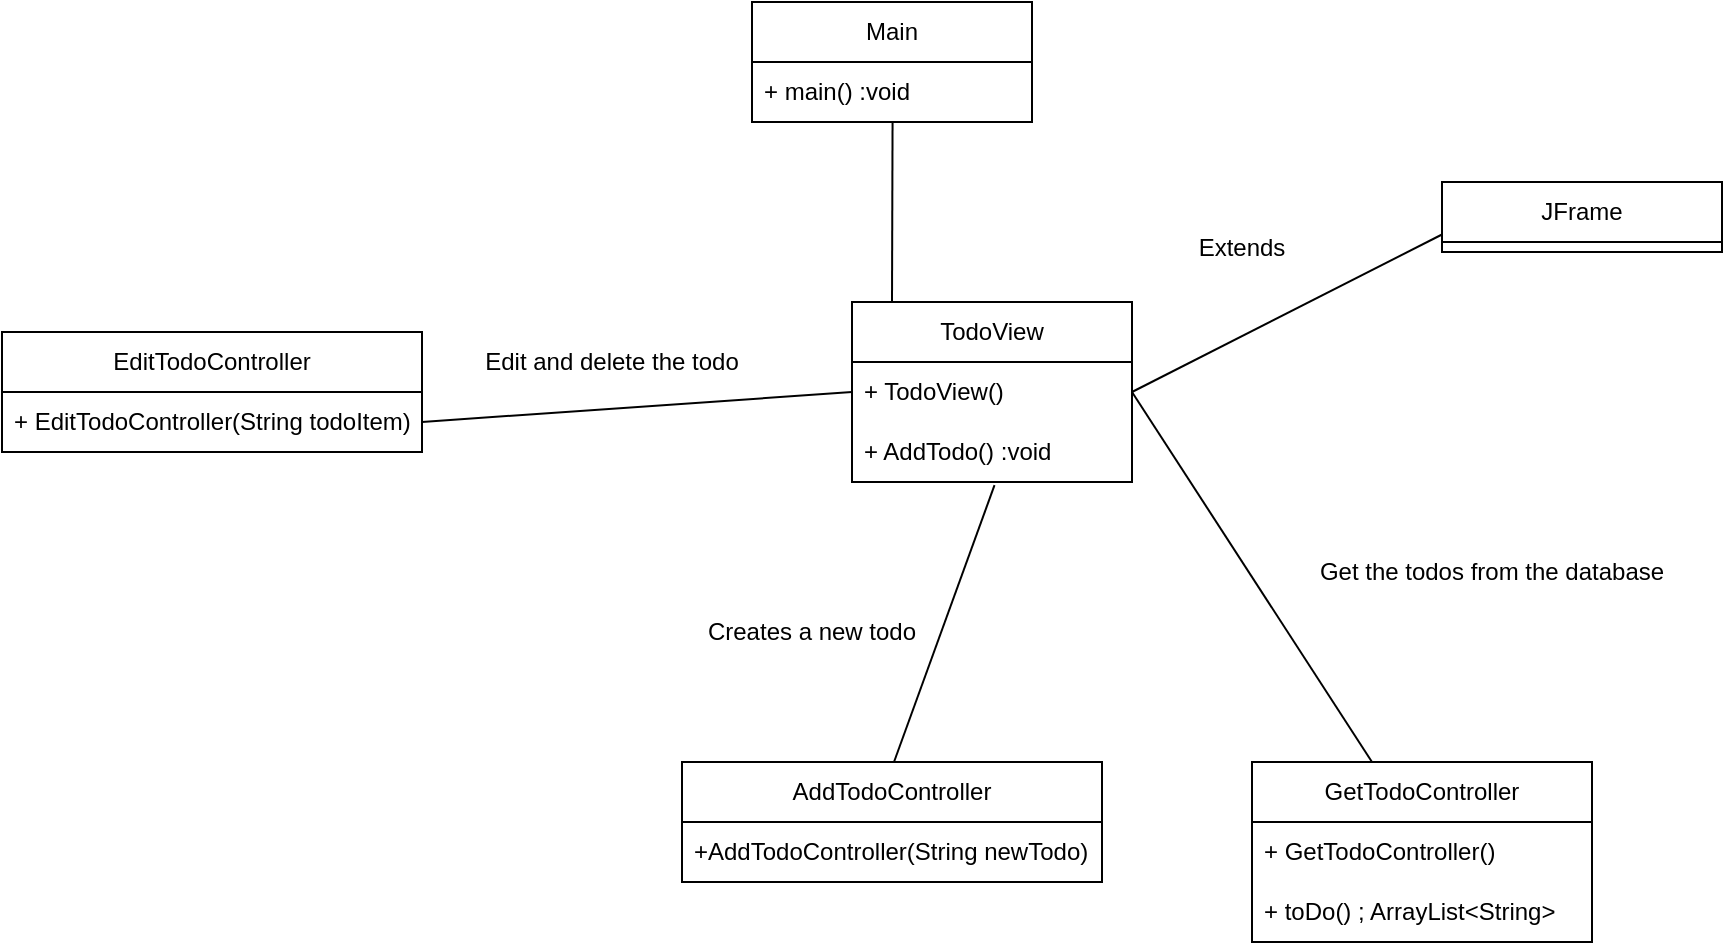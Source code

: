 <mxfile version="22.0.3" type="device">
  <diagram name="Page-1" id="i15dnTq9b2FkQtx9Ga0j">
    <mxGraphModel dx="1925" dy="518" grid="1" gridSize="10" guides="1" tooltips="1" connect="1" arrows="1" fold="1" page="1" pageScale="1" pageWidth="850" pageHeight="1400" math="0" shadow="0">
      <root>
        <mxCell id="0" />
        <mxCell id="1" parent="0" />
        <mxCell id="gpFWdCKPLwGtMXlVF0zO-1" value="Main" style="swimlane;fontStyle=0;childLayout=stackLayout;horizontal=1;startSize=30;horizontalStack=0;resizeParent=1;resizeParentMax=0;resizeLast=0;collapsible=1;marginBottom=0;whiteSpace=wrap;html=1;" parent="1" vertex="1">
          <mxGeometry x="305" y="60" width="140" height="60" as="geometry" />
        </mxCell>
        <mxCell id="gpFWdCKPLwGtMXlVF0zO-4" value="+ main() :void" style="text;strokeColor=none;fillColor=none;align=left;verticalAlign=middle;spacingLeft=4;spacingRight=4;overflow=hidden;points=[[0,0.5],[1,0.5]];portConstraint=eastwest;rotatable=0;whiteSpace=wrap;html=1;" parent="gpFWdCKPLwGtMXlVF0zO-1" vertex="1">
          <mxGeometry y="30" width="140" height="30" as="geometry" />
        </mxCell>
        <mxCell id="gpFWdCKPLwGtMXlVF0zO-5" value="" style="endArrow=none;html=1;rounded=0;entryX=0.504;entryY=0.952;entryDx=0;entryDy=0;entryPerimeter=0;" parent="1" edge="1">
          <mxGeometry width="50" height="50" relative="1" as="geometry">
            <mxPoint x="375" y="210" as="sourcePoint" />
            <mxPoint x="375.28" y="120" as="targetPoint" />
          </mxGeometry>
        </mxCell>
        <mxCell id="gpFWdCKPLwGtMXlVF0zO-6" value="TodoView" style="swimlane;fontStyle=0;childLayout=stackLayout;horizontal=1;startSize=30;horizontalStack=0;resizeParent=1;resizeParentMax=0;resizeLast=0;collapsible=1;marginBottom=0;whiteSpace=wrap;html=1;" parent="1" vertex="1">
          <mxGeometry x="355" y="210" width="140" height="90" as="geometry" />
        </mxCell>
        <mxCell id="gpFWdCKPLwGtMXlVF0zO-7" value="+ TodoView()" style="text;strokeColor=none;fillColor=none;align=left;verticalAlign=middle;spacingLeft=4;spacingRight=4;overflow=hidden;points=[[0,0.5],[1,0.5]];portConstraint=eastwest;rotatable=0;whiteSpace=wrap;html=1;" parent="gpFWdCKPLwGtMXlVF0zO-6" vertex="1">
          <mxGeometry y="30" width="140" height="30" as="geometry" />
        </mxCell>
        <mxCell id="gpFWdCKPLwGtMXlVF0zO-8" value="+ AddTodo() :void" style="text;strokeColor=none;fillColor=none;align=left;verticalAlign=middle;spacingLeft=4;spacingRight=4;overflow=hidden;points=[[0,0.5],[1,0.5]];portConstraint=eastwest;rotatable=0;whiteSpace=wrap;html=1;" parent="gpFWdCKPLwGtMXlVF0zO-6" vertex="1">
          <mxGeometry y="60" width="140" height="30" as="geometry" />
        </mxCell>
        <mxCell id="gpFWdCKPLwGtMXlVF0zO-11" value="Extends" style="text;html=1;strokeColor=none;fillColor=none;align=center;verticalAlign=middle;whiteSpace=wrap;rounded=0;" parent="1" vertex="1">
          <mxGeometry x="520" y="170" width="60" height="25" as="geometry" />
        </mxCell>
        <mxCell id="gpFWdCKPLwGtMXlVF0zO-18" value="JFrame" style="swimlane;fontStyle=0;childLayout=stackLayout;horizontal=1;startSize=30;horizontalStack=0;resizeParent=1;resizeParentMax=0;resizeLast=0;collapsible=1;marginBottom=0;whiteSpace=wrap;html=1;" parent="1" vertex="1">
          <mxGeometry x="650" y="150" width="140" height="35" as="geometry" />
        </mxCell>
        <mxCell id="YN9UBvXL3TSdzrhMbm_a-1" value="" style="endArrow=none;html=1;rounded=0;entryX=0.509;entryY=1.053;entryDx=0;entryDy=0;entryPerimeter=0;" parent="1" target="gpFWdCKPLwGtMXlVF0zO-8" edge="1">
          <mxGeometry width="50" height="50" relative="1" as="geometry">
            <mxPoint x="376" y="440" as="sourcePoint" />
            <mxPoint x="405" y="330" as="targetPoint" />
          </mxGeometry>
        </mxCell>
        <mxCell id="YN9UBvXL3TSdzrhMbm_a-2" value="AddTodoController" style="swimlane;fontStyle=0;childLayout=stackLayout;horizontal=1;startSize=30;horizontalStack=0;resizeParent=1;resizeParentMax=0;resizeLast=0;collapsible=1;marginBottom=0;whiteSpace=wrap;html=1;" parent="1" vertex="1">
          <mxGeometry x="270" y="440" width="210" height="60" as="geometry" />
        </mxCell>
        <mxCell id="YN9UBvXL3TSdzrhMbm_a-4" value="+AddTodoController(String newTodo)" style="text;strokeColor=none;fillColor=none;align=left;verticalAlign=middle;spacingLeft=4;spacingRight=4;overflow=hidden;points=[[0,0.5],[1,0.5]];portConstraint=eastwest;rotatable=0;whiteSpace=wrap;html=1;" parent="YN9UBvXL3TSdzrhMbm_a-2" vertex="1">
          <mxGeometry y="30" width="210" height="30" as="geometry" />
        </mxCell>
        <mxCell id="YN9UBvXL3TSdzrhMbm_a-6" value="Creates a new todo" style="text;html=1;strokeColor=none;fillColor=none;align=center;verticalAlign=middle;whiteSpace=wrap;rounded=0;" parent="1" vertex="1">
          <mxGeometry x="270" y="360" width="130" height="30" as="geometry" />
        </mxCell>
        <mxCell id="YN9UBvXL3TSdzrhMbm_a-7" value="" style="endArrow=none;html=1;rounded=0;entryX=1;entryY=0.5;entryDx=0;entryDy=0;" parent="1" target="gpFWdCKPLwGtMXlVF0zO-7" edge="1">
          <mxGeometry width="50" height="50" relative="1" as="geometry">
            <mxPoint x="615" y="440" as="sourcePoint" />
            <mxPoint x="555" y="460" as="targetPoint" />
          </mxGeometry>
        </mxCell>
        <mxCell id="YN9UBvXL3TSdzrhMbm_a-8" value="GetTodoController" style="swimlane;fontStyle=0;childLayout=stackLayout;horizontal=1;startSize=30;horizontalStack=0;resizeParent=1;resizeParentMax=0;resizeLast=0;collapsible=1;marginBottom=0;whiteSpace=wrap;html=1;" parent="1" vertex="1">
          <mxGeometry x="555" y="440" width="170" height="90" as="geometry" />
        </mxCell>
        <mxCell id="YN9UBvXL3TSdzrhMbm_a-9" value="+ GetTodoController()" style="text;strokeColor=none;fillColor=none;align=left;verticalAlign=middle;spacingLeft=4;spacingRight=4;overflow=hidden;points=[[0,0.5],[1,0.5]];portConstraint=eastwest;rotatable=0;whiteSpace=wrap;html=1;" parent="YN9UBvXL3TSdzrhMbm_a-8" vertex="1">
          <mxGeometry y="30" width="170" height="30" as="geometry" />
        </mxCell>
        <mxCell id="YN9UBvXL3TSdzrhMbm_a-10" value="+ toDo() ; ArrayList&amp;lt;String&amp;gt;&amp;nbsp;" style="text;strokeColor=none;fillColor=none;align=left;verticalAlign=middle;spacingLeft=4;spacingRight=4;overflow=hidden;points=[[0,0.5],[1,0.5]];portConstraint=eastwest;rotatable=0;whiteSpace=wrap;html=1;" parent="YN9UBvXL3TSdzrhMbm_a-8" vertex="1">
          <mxGeometry y="60" width="170" height="30" as="geometry" />
        </mxCell>
        <mxCell id="YN9UBvXL3TSdzrhMbm_a-12" value="Get the todos from the database" style="text;html=1;strokeColor=none;fillColor=none;align=center;verticalAlign=middle;whiteSpace=wrap;rounded=0;" parent="1" vertex="1">
          <mxGeometry x="580" y="330" width="190" height="30" as="geometry" />
        </mxCell>
        <mxCell id="aqyuyps-P70nJnTfqPEB-1" value="EditTodoController" style="swimlane;fontStyle=0;childLayout=stackLayout;horizontal=1;startSize=30;horizontalStack=0;resizeParent=1;resizeParentMax=0;resizeLast=0;collapsible=1;marginBottom=0;whiteSpace=wrap;html=1;" vertex="1" parent="1">
          <mxGeometry x="-70" y="225" width="210" height="60" as="geometry" />
        </mxCell>
        <mxCell id="aqyuyps-P70nJnTfqPEB-2" value="+ EditTodoController(String todoItem)" style="text;strokeColor=none;fillColor=none;align=left;verticalAlign=middle;spacingLeft=4;spacingRight=4;overflow=hidden;points=[[0,0.5],[1,0.5]];portConstraint=eastwest;rotatable=0;whiteSpace=wrap;html=1;" vertex="1" parent="aqyuyps-P70nJnTfqPEB-1">
          <mxGeometry y="30" width="210" height="30" as="geometry" />
        </mxCell>
        <mxCell id="aqyuyps-P70nJnTfqPEB-5" value="" style="endArrow=none;html=1;rounded=0;exitX=1;exitY=0.5;exitDx=0;exitDy=0;entryX=0;entryY=0.5;entryDx=0;entryDy=0;" edge="1" parent="1" source="aqyuyps-P70nJnTfqPEB-2" target="gpFWdCKPLwGtMXlVF0zO-7">
          <mxGeometry width="50" height="50" relative="1" as="geometry">
            <mxPoint x="170" y="270" as="sourcePoint" />
            <mxPoint x="640" y="280" as="targetPoint" />
          </mxGeometry>
        </mxCell>
        <mxCell id="aqyuyps-P70nJnTfqPEB-6" value="" style="endArrow=none;html=1;rounded=0;entryX=0;entryY=0.75;entryDx=0;entryDy=0;exitX=1;exitY=0.5;exitDx=0;exitDy=0;" edge="1" parent="1" source="gpFWdCKPLwGtMXlVF0zO-7" target="gpFWdCKPLwGtMXlVF0zO-18">
          <mxGeometry width="50" height="50" relative="1" as="geometry">
            <mxPoint x="440" y="330" as="sourcePoint" />
            <mxPoint x="490" y="280" as="targetPoint" />
          </mxGeometry>
        </mxCell>
        <mxCell id="aqyuyps-P70nJnTfqPEB-7" value="Edit and delete the todo" style="text;html=1;strokeColor=none;fillColor=none;align=center;verticalAlign=middle;whiteSpace=wrap;rounded=0;" vertex="1" parent="1">
          <mxGeometry x="165" y="225" width="140" height="30" as="geometry" />
        </mxCell>
      </root>
    </mxGraphModel>
  </diagram>
</mxfile>

